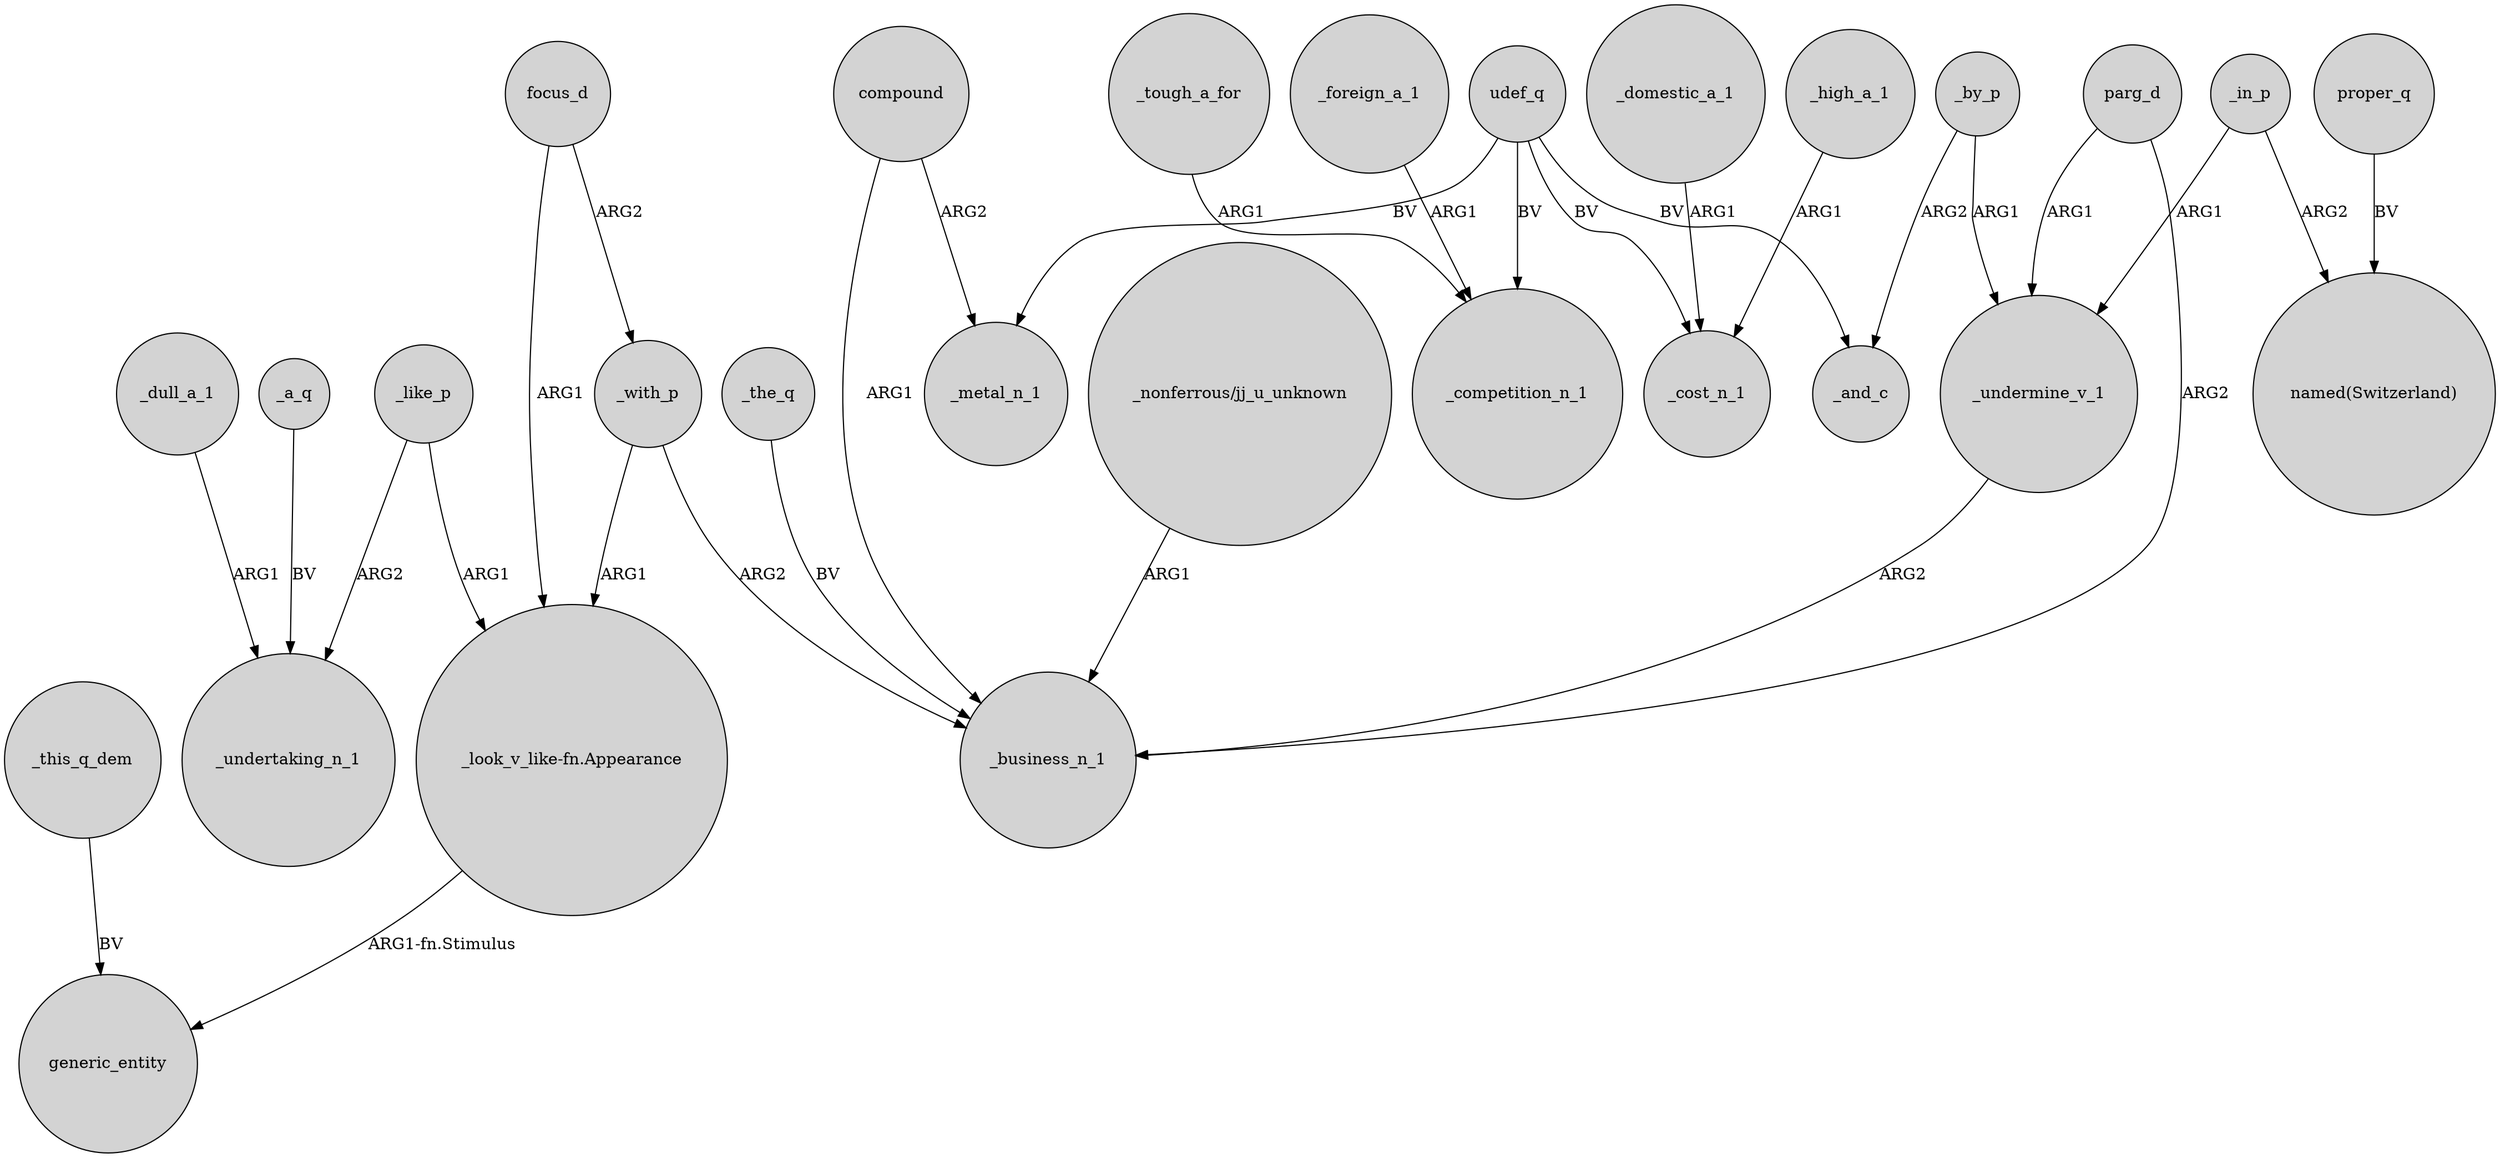 digraph {
	node [shape=circle style=filled]
	_undermine_v_1 -> _business_n_1 [label=ARG2]
	_with_p -> "_look_v_like-fn.Appearance" [label=ARG1]
	_the_q -> _business_n_1 [label=BV]
	udef_q -> _competition_n_1 [label=BV]
	parg_d -> _undermine_v_1 [label=ARG1]
	_high_a_1 -> _cost_n_1 [label=ARG1]
	_in_p -> _undermine_v_1 [label=ARG1]
	_like_p -> "_look_v_like-fn.Appearance" [label=ARG1]
	focus_d -> _with_p [label=ARG2]
	proper_q -> "named(Switzerland)" [label=BV]
	udef_q -> _cost_n_1 [label=BV]
	_a_q -> _undertaking_n_1 [label=BV]
	"_nonferrous/jj_u_unknown" -> _business_n_1 [label=ARG1]
	_with_p -> _business_n_1 [label=ARG2]
	_by_p -> _and_c [label=ARG2]
	_domestic_a_1 -> _cost_n_1 [label=ARG1]
	_foreign_a_1 -> _competition_n_1 [label=ARG1]
	_this_q_dem -> generic_entity [label=BV]
	compound -> _metal_n_1 [label=ARG2]
	compound -> _business_n_1 [label=ARG1]
	"_look_v_like-fn.Appearance" -> generic_entity [label="ARG1-fn.Stimulus"]
	_tough_a_for -> _competition_n_1 [label=ARG1]
	_dull_a_1 -> _undertaking_n_1 [label=ARG1]
	_by_p -> _undermine_v_1 [label=ARG1]
	parg_d -> _business_n_1 [label=ARG2]
	udef_q -> _metal_n_1 [label=BV]
	_like_p -> _undertaking_n_1 [label=ARG2]
	udef_q -> _and_c [label=BV]
	focus_d -> "_look_v_like-fn.Appearance" [label=ARG1]
	_in_p -> "named(Switzerland)" [label=ARG2]
}
